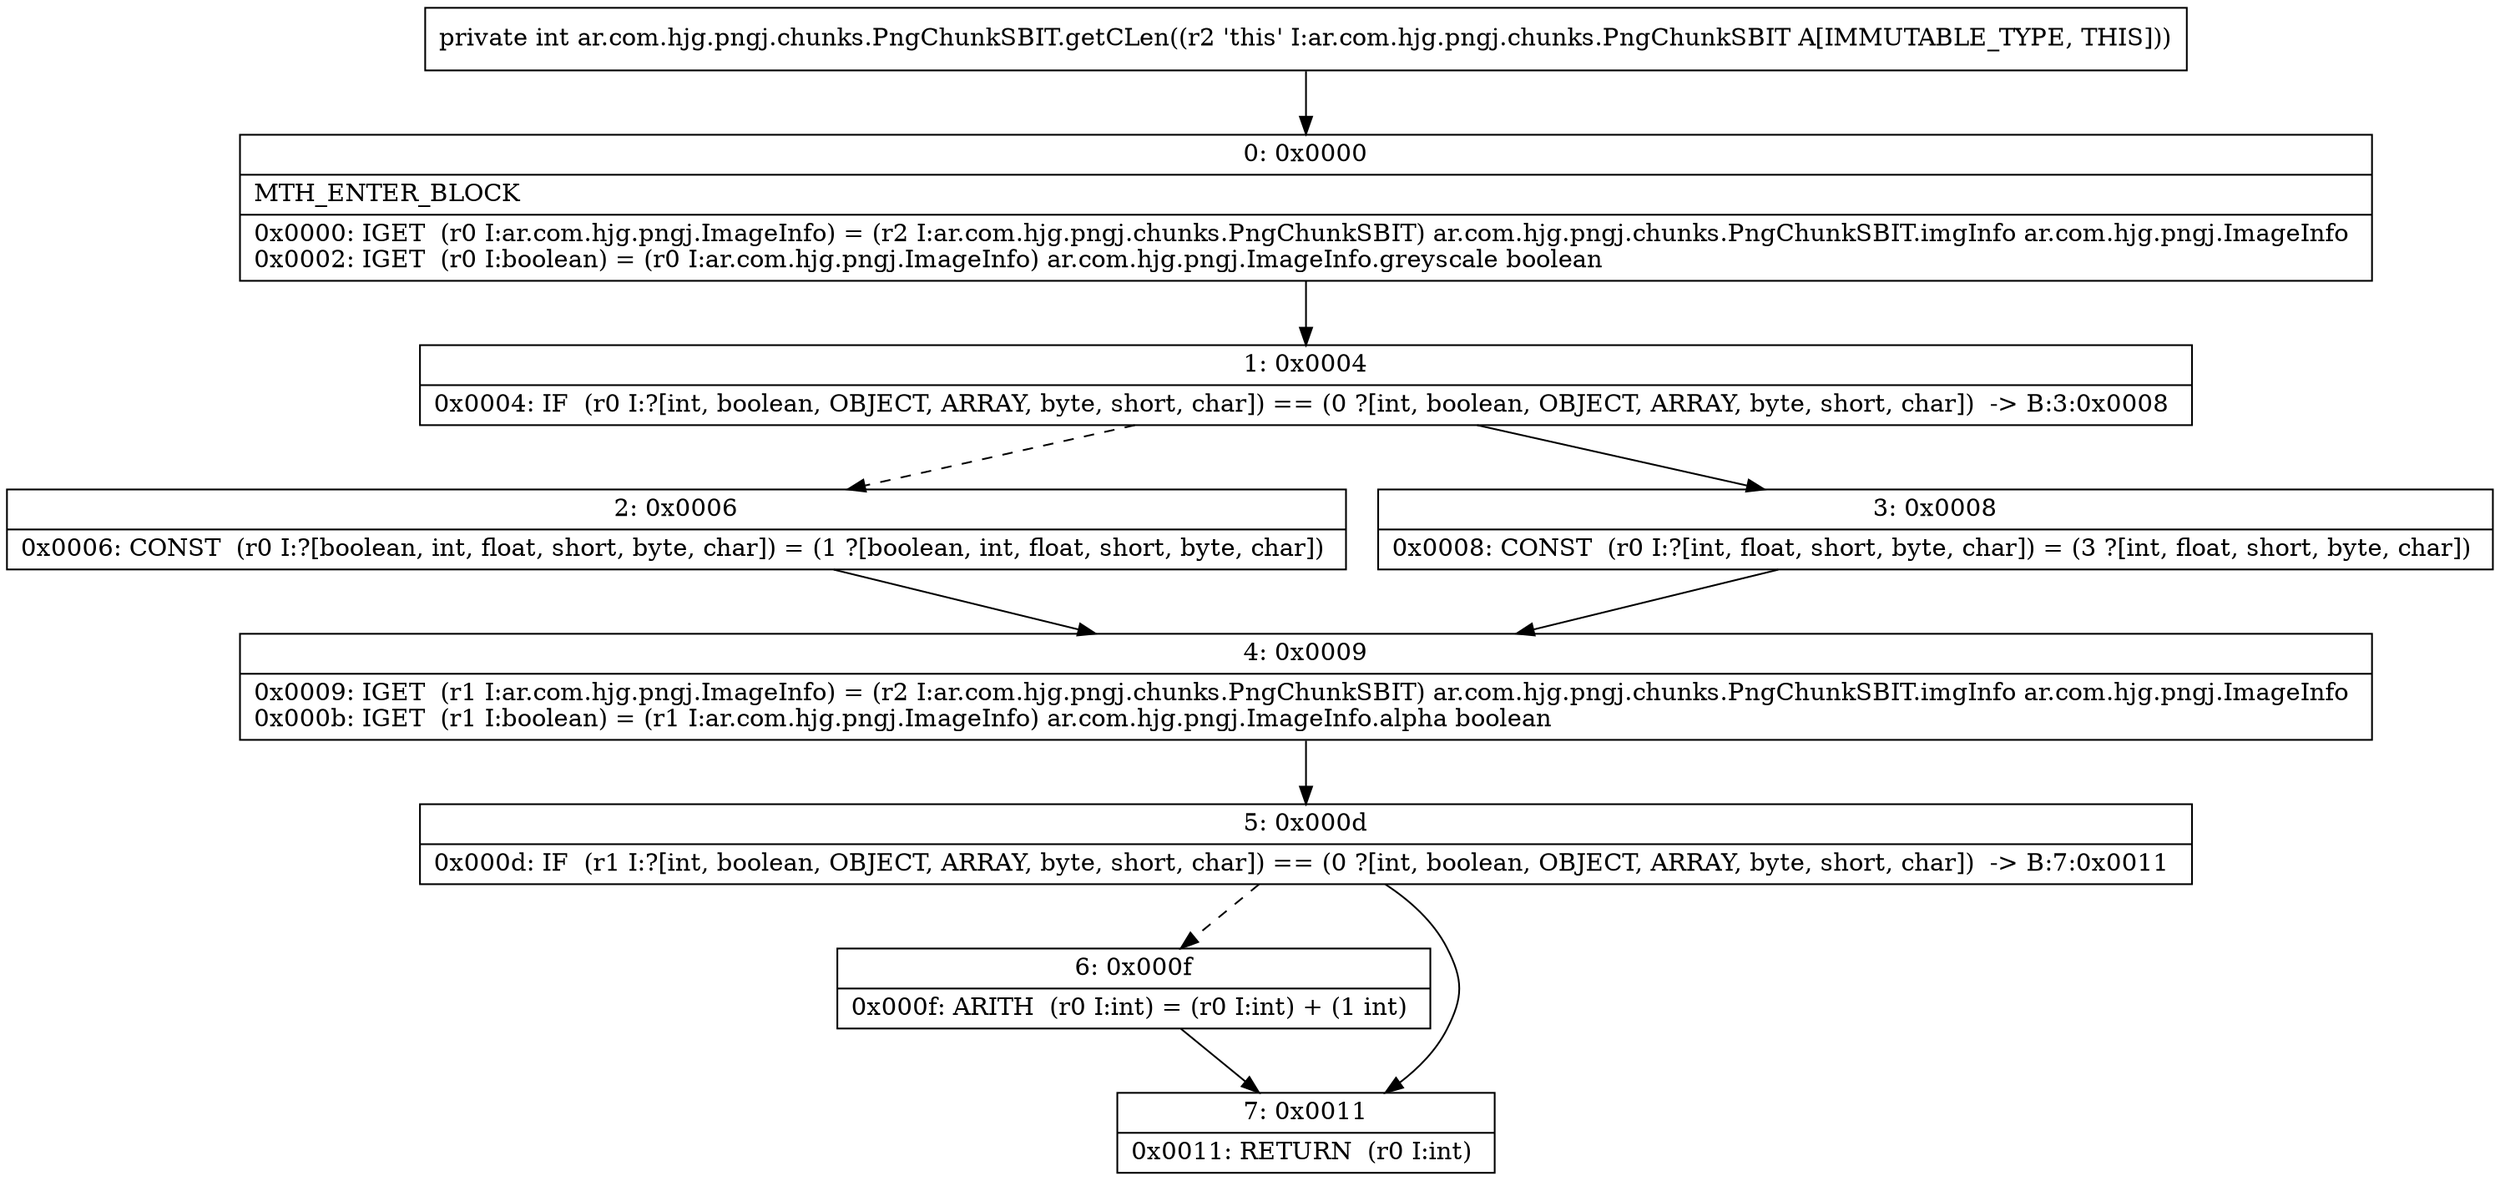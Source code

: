 digraph "CFG forar.com.hjg.pngj.chunks.PngChunkSBIT.getCLen()I" {
Node_0 [shape=record,label="{0\:\ 0x0000|MTH_ENTER_BLOCK\l|0x0000: IGET  (r0 I:ar.com.hjg.pngj.ImageInfo) = (r2 I:ar.com.hjg.pngj.chunks.PngChunkSBIT) ar.com.hjg.pngj.chunks.PngChunkSBIT.imgInfo ar.com.hjg.pngj.ImageInfo \l0x0002: IGET  (r0 I:boolean) = (r0 I:ar.com.hjg.pngj.ImageInfo) ar.com.hjg.pngj.ImageInfo.greyscale boolean \l}"];
Node_1 [shape=record,label="{1\:\ 0x0004|0x0004: IF  (r0 I:?[int, boolean, OBJECT, ARRAY, byte, short, char]) == (0 ?[int, boolean, OBJECT, ARRAY, byte, short, char])  \-\> B:3:0x0008 \l}"];
Node_2 [shape=record,label="{2\:\ 0x0006|0x0006: CONST  (r0 I:?[boolean, int, float, short, byte, char]) = (1 ?[boolean, int, float, short, byte, char]) \l}"];
Node_3 [shape=record,label="{3\:\ 0x0008|0x0008: CONST  (r0 I:?[int, float, short, byte, char]) = (3 ?[int, float, short, byte, char]) \l}"];
Node_4 [shape=record,label="{4\:\ 0x0009|0x0009: IGET  (r1 I:ar.com.hjg.pngj.ImageInfo) = (r2 I:ar.com.hjg.pngj.chunks.PngChunkSBIT) ar.com.hjg.pngj.chunks.PngChunkSBIT.imgInfo ar.com.hjg.pngj.ImageInfo \l0x000b: IGET  (r1 I:boolean) = (r1 I:ar.com.hjg.pngj.ImageInfo) ar.com.hjg.pngj.ImageInfo.alpha boolean \l}"];
Node_5 [shape=record,label="{5\:\ 0x000d|0x000d: IF  (r1 I:?[int, boolean, OBJECT, ARRAY, byte, short, char]) == (0 ?[int, boolean, OBJECT, ARRAY, byte, short, char])  \-\> B:7:0x0011 \l}"];
Node_6 [shape=record,label="{6\:\ 0x000f|0x000f: ARITH  (r0 I:int) = (r0 I:int) + (1 int) \l}"];
Node_7 [shape=record,label="{7\:\ 0x0011|0x0011: RETURN  (r0 I:int) \l}"];
MethodNode[shape=record,label="{private int ar.com.hjg.pngj.chunks.PngChunkSBIT.getCLen((r2 'this' I:ar.com.hjg.pngj.chunks.PngChunkSBIT A[IMMUTABLE_TYPE, THIS])) }"];
MethodNode -> Node_0;
Node_0 -> Node_1;
Node_1 -> Node_2[style=dashed];
Node_1 -> Node_3;
Node_2 -> Node_4;
Node_3 -> Node_4;
Node_4 -> Node_5;
Node_5 -> Node_6[style=dashed];
Node_5 -> Node_7;
Node_6 -> Node_7;
}

